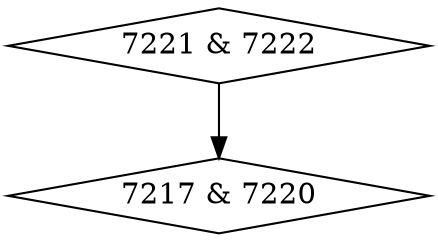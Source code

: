 digraph {
0 [label = "7217 & 7220", shape = diamond];
1 [label = "7221 & 7222", shape = diamond];
1->0;
}

